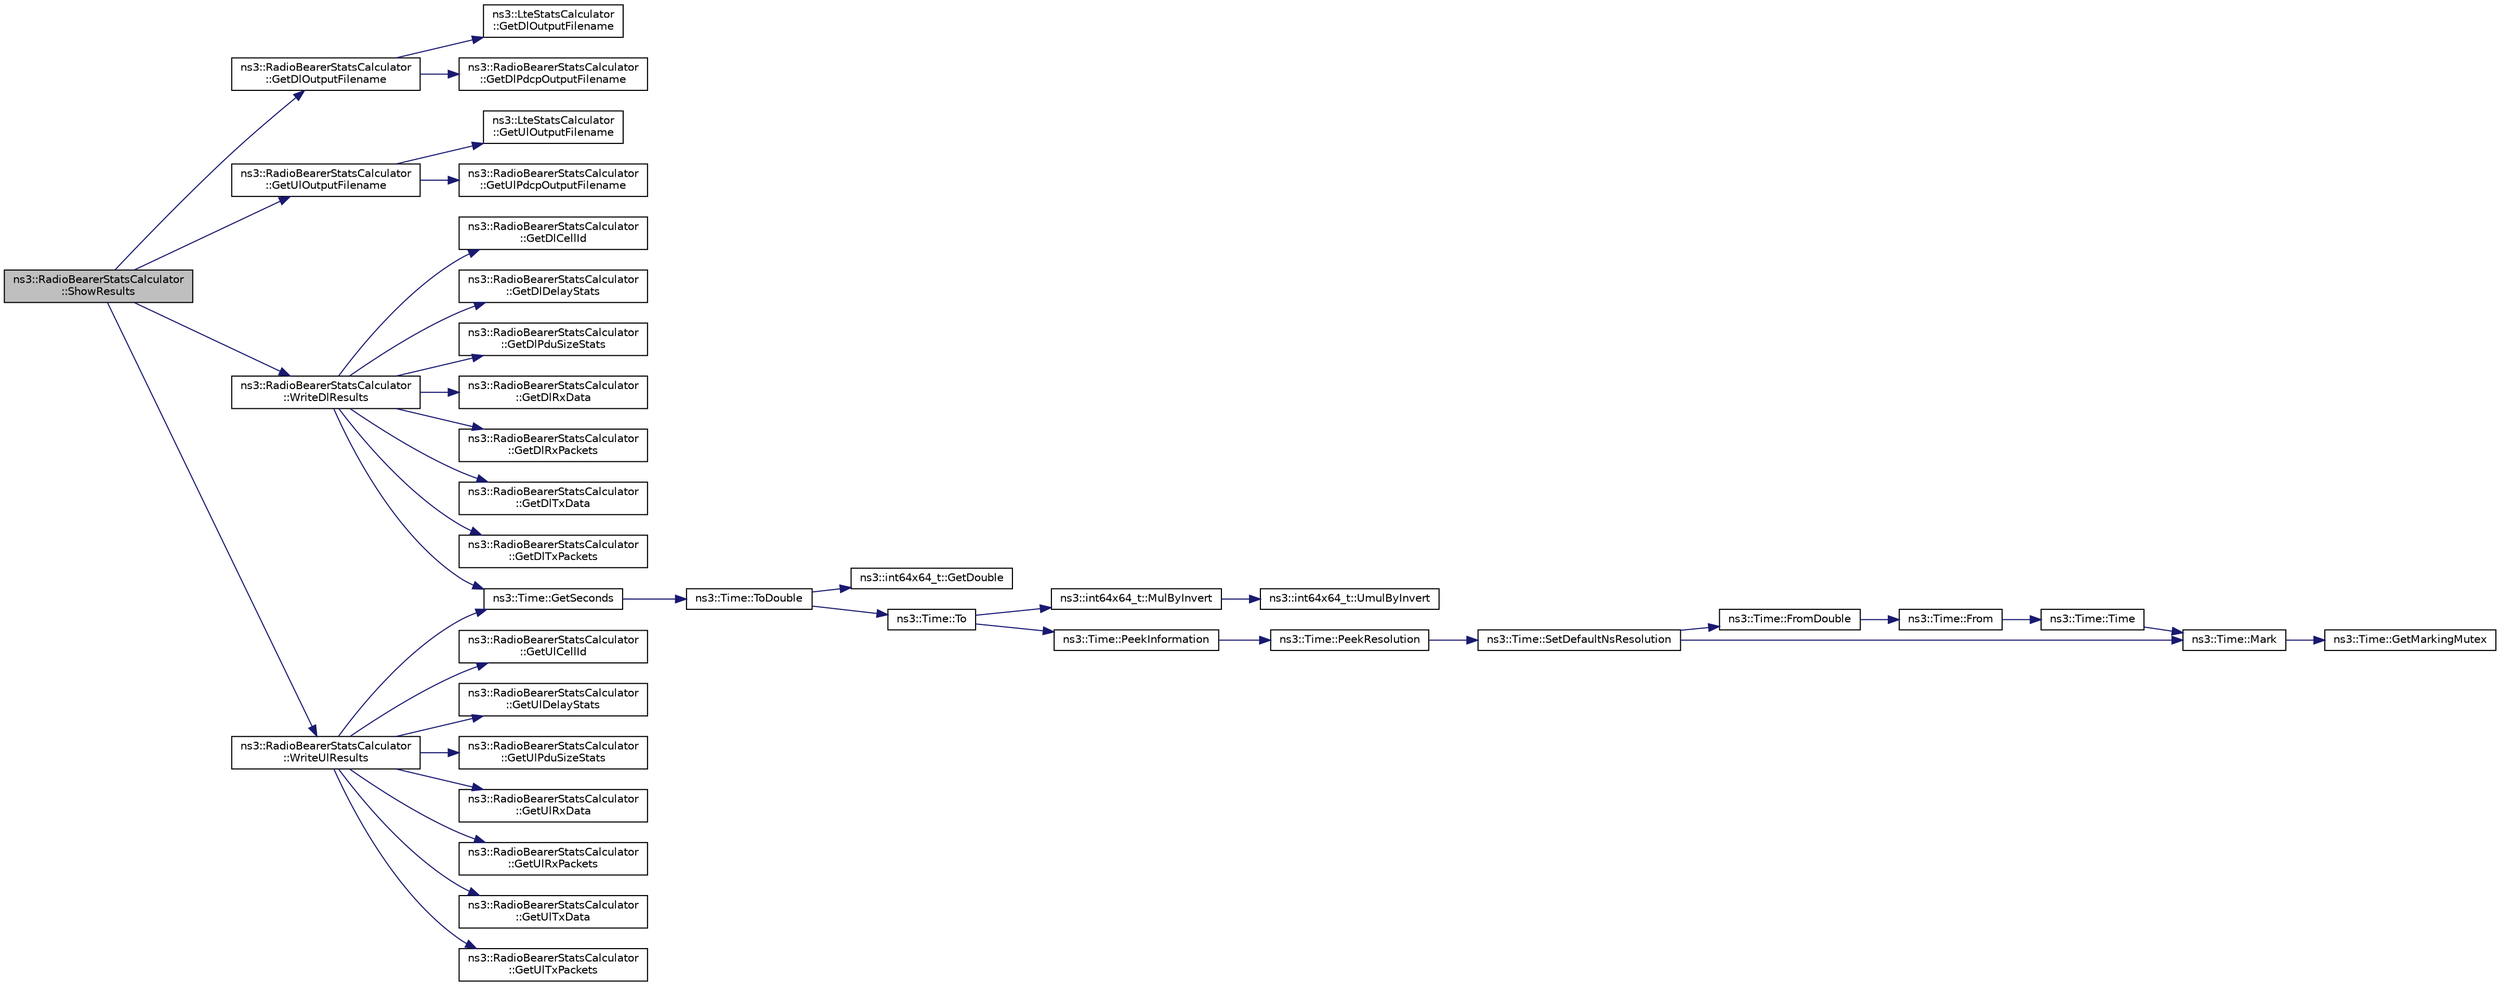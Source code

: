 digraph "ns3::RadioBearerStatsCalculator::ShowResults"
{
 // LATEX_PDF_SIZE
  edge [fontname="Helvetica",fontsize="10",labelfontname="Helvetica",labelfontsize="10"];
  node [fontname="Helvetica",fontsize="10",shape=record];
  rankdir="LR";
  Node1 [label="ns3::RadioBearerStatsCalculator\l::ShowResults",height=0.2,width=0.4,color="black", fillcolor="grey75", style="filled", fontcolor="black",tooltip="Called after each epoch to write collected statistics to output files."];
  Node1 -> Node2 [color="midnightblue",fontsize="10",style="solid",fontname="Helvetica"];
  Node2 [label="ns3::RadioBearerStatsCalculator\l::GetDlOutputFilename",height=0.2,width=0.4,color="black", fillcolor="white", style="filled",URL="$classns3_1_1_radio_bearer_stats_calculator.html#a9260f28ff1641f347b8dcabed66160f3",tooltip="Get the name of the file where the downlink statistics will be stored."];
  Node2 -> Node3 [color="midnightblue",fontsize="10",style="solid",fontname="Helvetica"];
  Node3 [label="ns3::LteStatsCalculator\l::GetDlOutputFilename",height=0.2,width=0.4,color="black", fillcolor="white", style="filled",URL="$classns3_1_1_lte_stats_calculator.html#a022c578ee2e9eca77969f2f63e71bcc9",tooltip="Get the name of the file where the downlink statistics will be stored."];
  Node2 -> Node4 [color="midnightblue",fontsize="10",style="solid",fontname="Helvetica"];
  Node4 [label="ns3::RadioBearerStatsCalculator\l::GetDlPdcpOutputFilename",height=0.2,width=0.4,color="black", fillcolor="white", style="filled",URL="$classns3_1_1_radio_bearer_stats_calculator.html#a04dcbc91cc17df518ca23bcc1483971c",tooltip="Get the name of the file where the downlink PDCP statistics will be stored."];
  Node1 -> Node5 [color="midnightblue",fontsize="10",style="solid",fontname="Helvetica"];
  Node5 [label="ns3::RadioBearerStatsCalculator\l::GetUlOutputFilename",height=0.2,width=0.4,color="black", fillcolor="white", style="filled",URL="$classns3_1_1_radio_bearer_stats_calculator.html#aec09f2c71919455f50e775954d0976b3",tooltip="Get the name of the file where the uplink statistics will be stored."];
  Node5 -> Node6 [color="midnightblue",fontsize="10",style="solid",fontname="Helvetica"];
  Node6 [label="ns3::LteStatsCalculator\l::GetUlOutputFilename",height=0.2,width=0.4,color="black", fillcolor="white", style="filled",URL="$classns3_1_1_lte_stats_calculator.html#a8091b8aee336d1c4745de3e422b46e40",tooltip="Get the name of the file where the uplink statistics will be stored."];
  Node5 -> Node7 [color="midnightblue",fontsize="10",style="solid",fontname="Helvetica"];
  Node7 [label="ns3::RadioBearerStatsCalculator\l::GetUlPdcpOutputFilename",height=0.2,width=0.4,color="black", fillcolor="white", style="filled",URL="$classns3_1_1_radio_bearer_stats_calculator.html#a4562ed1af998e67d0014aed07da627b0",tooltip="Get the name of the file where the uplink PDCP statistics will be stored."];
  Node1 -> Node8 [color="midnightblue",fontsize="10",style="solid",fontname="Helvetica"];
  Node8 [label="ns3::RadioBearerStatsCalculator\l::WriteDlResults",height=0.2,width=0.4,color="black", fillcolor="white", style="filled",URL="$classns3_1_1_radio_bearer_stats_calculator.html#a9f82c4c84f1160d648f4a21d6e068b4b",tooltip="Writes collected statistics to DL output file and closes DL output file."];
  Node8 -> Node9 [color="midnightblue",fontsize="10",style="solid",fontname="Helvetica"];
  Node9 [label="ns3::RadioBearerStatsCalculator\l::GetDlCellId",height=0.2,width=0.4,color="black", fillcolor="white", style="filled",URL="$classns3_1_1_radio_bearer_stats_calculator.html#ab568573342dc1edd7c960586d93670d7",tooltip="Gets the attached Enb cellId."];
  Node8 -> Node10 [color="midnightblue",fontsize="10",style="solid",fontname="Helvetica"];
  Node10 [label="ns3::RadioBearerStatsCalculator\l::GetDlDelayStats",height=0.2,width=0.4,color="black", fillcolor="white", style="filled",URL="$classns3_1_1_radio_bearer_stats_calculator.html#a0466fe56fc0e027c37ab5a233a5ad8d6",tooltip="Gets the downlink RLC to RLC statistics: average, min, max and standard deviation."];
  Node8 -> Node11 [color="midnightblue",fontsize="10",style="solid",fontname="Helvetica"];
  Node11 [label="ns3::RadioBearerStatsCalculator\l::GetDlPduSizeStats",height=0.2,width=0.4,color="black", fillcolor="white", style="filled",URL="$classns3_1_1_radio_bearer_stats_calculator.html#a18424d44f20a70d83806b83a5708b50a",tooltip="Gets the downlink PDU size statistics: average, min, max and standard deviation."];
  Node8 -> Node12 [color="midnightblue",fontsize="10",style="solid",fontname="Helvetica"];
  Node12 [label="ns3::RadioBearerStatsCalculator\l::GetDlRxData",height=0.2,width=0.4,color="black", fillcolor="white", style="filled",URL="$classns3_1_1_radio_bearer_stats_calculator.html#a80ec1463cd053d8deebda8498d2b864e",tooltip="Gets the number of received downlink data bytes."];
  Node8 -> Node13 [color="midnightblue",fontsize="10",style="solid",fontname="Helvetica"];
  Node13 [label="ns3::RadioBearerStatsCalculator\l::GetDlRxPackets",height=0.2,width=0.4,color="black", fillcolor="white", style="filled",URL="$classns3_1_1_radio_bearer_stats_calculator.html#a164d36dc82ed7dae2f4d748da502589a",tooltip="Gets the number of received downlink data bytes."];
  Node8 -> Node14 [color="midnightblue",fontsize="10",style="solid",fontname="Helvetica"];
  Node14 [label="ns3::RadioBearerStatsCalculator\l::GetDlTxData",height=0.2,width=0.4,color="black", fillcolor="white", style="filled",URL="$classns3_1_1_radio_bearer_stats_calculator.html#a12f2d1946eb125e42611ecdc31079150",tooltip="Gets the number of transmitted downlink data bytes."];
  Node8 -> Node15 [color="midnightblue",fontsize="10",style="solid",fontname="Helvetica"];
  Node15 [label="ns3::RadioBearerStatsCalculator\l::GetDlTxPackets",height=0.2,width=0.4,color="black", fillcolor="white", style="filled",URL="$classns3_1_1_radio_bearer_stats_calculator.html#a55f9b9c664e1389ad9edf704e385299c",tooltip="Gets the number of transmitted downlink data bytes."];
  Node8 -> Node16 [color="midnightblue",fontsize="10",style="solid",fontname="Helvetica"];
  Node16 [label="ns3::Time::GetSeconds",height=0.2,width=0.4,color="black", fillcolor="white", style="filled",URL="$classns3_1_1_time.html#a27cb7c22324e0447740929b024dbeb66",tooltip="Get an approximation of the time stored in this instance in the indicated unit."];
  Node16 -> Node17 [color="midnightblue",fontsize="10",style="solid",fontname="Helvetica"];
  Node17 [label="ns3::Time::ToDouble",height=0.2,width=0.4,color="black", fillcolor="white", style="filled",URL="$classns3_1_1_time.html#a1f1f3acb86e4ed17643ef4a9ed1564fe",tooltip="Get the Time value expressed in a particular unit."];
  Node17 -> Node18 [color="midnightblue",fontsize="10",style="solid",fontname="Helvetica"];
  Node18 [label="ns3::int64x64_t::GetDouble",height=0.2,width=0.4,color="black", fillcolor="white", style="filled",URL="$classns3_1_1int64x64__t.html#ad4fd5a21e426f206aca10112cf5f4948",tooltip="Get this value as a double."];
  Node17 -> Node19 [color="midnightblue",fontsize="10",style="solid",fontname="Helvetica"];
  Node19 [label="ns3::Time::To",height=0.2,width=0.4,color="black", fillcolor="white", style="filled",URL="$classns3_1_1_time.html#a0d851a1d99e3bc29625cc91cbf15e039",tooltip="Get the Time value expressed in a particular unit."];
  Node19 -> Node20 [color="midnightblue",fontsize="10",style="solid",fontname="Helvetica"];
  Node20 [label="ns3::int64x64_t::MulByInvert",height=0.2,width=0.4,color="black", fillcolor="white", style="filled",URL="$classns3_1_1int64x64__t.html#a57c020ccad8624bebf8f1ab8f6bb1e6e",tooltip="Multiply this value by a Q0.128 value, presumably representing an inverse, completing a division oper..."];
  Node20 -> Node21 [color="midnightblue",fontsize="10",style="solid",fontname="Helvetica"];
  Node21 [label="ns3::int64x64_t::UmulByInvert",height=0.2,width=0.4,color="black", fillcolor="white", style="filled",URL="$classns3_1_1int64x64__t.html#a6dfa79f7e54b1abb53c80724a73276af",tooltip="Unsigned multiplication of Q64.64 and Q0.128 values."];
  Node19 -> Node22 [color="midnightblue",fontsize="10",style="solid",fontname="Helvetica"];
  Node22 [label="ns3::Time::PeekInformation",height=0.2,width=0.4,color="black", fillcolor="white", style="filled",URL="$classns3_1_1_time.html#a0b023c55c20582aa7c1781aacf128034",tooltip="Get the Information record for timeUnit for the current Resolution."];
  Node22 -> Node23 [color="midnightblue",fontsize="10",style="solid",fontname="Helvetica"];
  Node23 [label="ns3::Time::PeekResolution",height=0.2,width=0.4,color="black", fillcolor="white", style="filled",URL="$classns3_1_1_time.html#a963e53522278fcbdf1ab9f7adbd0f5d6",tooltip="Get the current Resolution."];
  Node23 -> Node24 [color="midnightblue",fontsize="10",style="solid",fontname="Helvetica"];
  Node24 [label="ns3::Time::SetDefaultNsResolution",height=0.2,width=0.4,color="black", fillcolor="white", style="filled",URL="$classns3_1_1_time.html#a6a872e62f71dfa817fef2c549473d980",tooltip="Set the default resolution."];
  Node24 -> Node25 [color="midnightblue",fontsize="10",style="solid",fontname="Helvetica"];
  Node25 [label="ns3::Time::FromDouble",height=0.2,width=0.4,color="black", fillcolor="white", style="filled",URL="$classns3_1_1_time.html#a60e845f4a74e62495b86356afe604cb4",tooltip="Create a Time equal to value in unit unit."];
  Node25 -> Node26 [color="midnightblue",fontsize="10",style="solid",fontname="Helvetica"];
  Node26 [label="ns3::Time::From",height=0.2,width=0.4,color="black", fillcolor="white", style="filled",URL="$classns3_1_1_time.html#a34e4acc13d0e08cc8cb9cd3b838b9baf",tooltip="Create a Time in the current unit."];
  Node26 -> Node27 [color="midnightblue",fontsize="10",style="solid",fontname="Helvetica"];
  Node27 [label="ns3::Time::Time",height=0.2,width=0.4,color="black", fillcolor="white", style="filled",URL="$classns3_1_1_time.html#a8a39dc1b8cbbd7fe6d940e492d1b925e",tooltip="Default constructor, with value 0."];
  Node27 -> Node28 [color="midnightblue",fontsize="10",style="solid",fontname="Helvetica"];
  Node28 [label="ns3::Time::Mark",height=0.2,width=0.4,color="black", fillcolor="white", style="filled",URL="$classns3_1_1_time.html#aa7eef2a1119c1c4855d99f1e83d44c54",tooltip="Record a Time instance with the MarkedTimes."];
  Node28 -> Node29 [color="midnightblue",fontsize="10",style="solid",fontname="Helvetica"];
  Node29 [label="ns3::Time::GetMarkingMutex",height=0.2,width=0.4,color="black", fillcolor="white", style="filled",URL="$classns3_1_1_time.html#addd8e672203391b3ae98ee475ce05272",tooltip=" "];
  Node24 -> Node28 [color="midnightblue",fontsize="10",style="solid",fontname="Helvetica"];
  Node1 -> Node30 [color="midnightblue",fontsize="10",style="solid",fontname="Helvetica"];
  Node30 [label="ns3::RadioBearerStatsCalculator\l::WriteUlResults",height=0.2,width=0.4,color="black", fillcolor="white", style="filled",URL="$classns3_1_1_radio_bearer_stats_calculator.html#abc56a12815660aad7e3144b9402ca82e",tooltip="Writes collected statistics to UL output file and closes UL output file."];
  Node30 -> Node16 [color="midnightblue",fontsize="10",style="solid",fontname="Helvetica"];
  Node30 -> Node31 [color="midnightblue",fontsize="10",style="solid",fontname="Helvetica"];
  Node31 [label="ns3::RadioBearerStatsCalculator\l::GetUlCellId",height=0.2,width=0.4,color="black", fillcolor="white", style="filled",URL="$classns3_1_1_radio_bearer_stats_calculator.html#a22c3a359fc34f3143bbdbe1542ac1de7",tooltip="Gets the attached Enb cellId."];
  Node30 -> Node32 [color="midnightblue",fontsize="10",style="solid",fontname="Helvetica"];
  Node32 [label="ns3::RadioBearerStatsCalculator\l::GetUlDelayStats",height=0.2,width=0.4,color="black", fillcolor="white", style="filled",URL="$classns3_1_1_radio_bearer_stats_calculator.html#ae3a37fab9714d2f08c94a0704d37d762",tooltip="Gets the uplink RLC to RLC statistics: average, min, max and standard deviation."];
  Node30 -> Node33 [color="midnightblue",fontsize="10",style="solid",fontname="Helvetica"];
  Node33 [label="ns3::RadioBearerStatsCalculator\l::GetUlPduSizeStats",height=0.2,width=0.4,color="black", fillcolor="white", style="filled",URL="$classns3_1_1_radio_bearer_stats_calculator.html#a4aa7fde1ae54a5b6683cb7c12ea1d157",tooltip="Gets the uplink PDU size statistics: average, min, max and standard deviation."];
  Node30 -> Node34 [color="midnightblue",fontsize="10",style="solid",fontname="Helvetica"];
  Node34 [label="ns3::RadioBearerStatsCalculator\l::GetUlRxData",height=0.2,width=0.4,color="black", fillcolor="white", style="filled",URL="$classns3_1_1_radio_bearer_stats_calculator.html#a6ce5113218813509a6fb6159f9be4807",tooltip="Gets the number of received uplink data bytes."];
  Node30 -> Node35 [color="midnightblue",fontsize="10",style="solid",fontname="Helvetica"];
  Node35 [label="ns3::RadioBearerStatsCalculator\l::GetUlRxPackets",height=0.2,width=0.4,color="black", fillcolor="white", style="filled",URL="$classns3_1_1_radio_bearer_stats_calculator.html#a145c48f6328cea329657127940cb61a0",tooltip="Gets the number of received uplink packets."];
  Node30 -> Node36 [color="midnightblue",fontsize="10",style="solid",fontname="Helvetica"];
  Node36 [label="ns3::RadioBearerStatsCalculator\l::GetUlTxData",height=0.2,width=0.4,color="black", fillcolor="white", style="filled",URL="$classns3_1_1_radio_bearer_stats_calculator.html#a9445f98e5497ecfe753ef033ea13c76f",tooltip="Gets the number of transmitted uplink data bytes."];
  Node30 -> Node37 [color="midnightblue",fontsize="10",style="solid",fontname="Helvetica"];
  Node37 [label="ns3::RadioBearerStatsCalculator\l::GetUlTxPackets",height=0.2,width=0.4,color="black", fillcolor="white", style="filled",URL="$classns3_1_1_radio_bearer_stats_calculator.html#adda2177219a76bd981c6f4b555308027",tooltip="Gets the number of transmitted uplink packets."];
}
